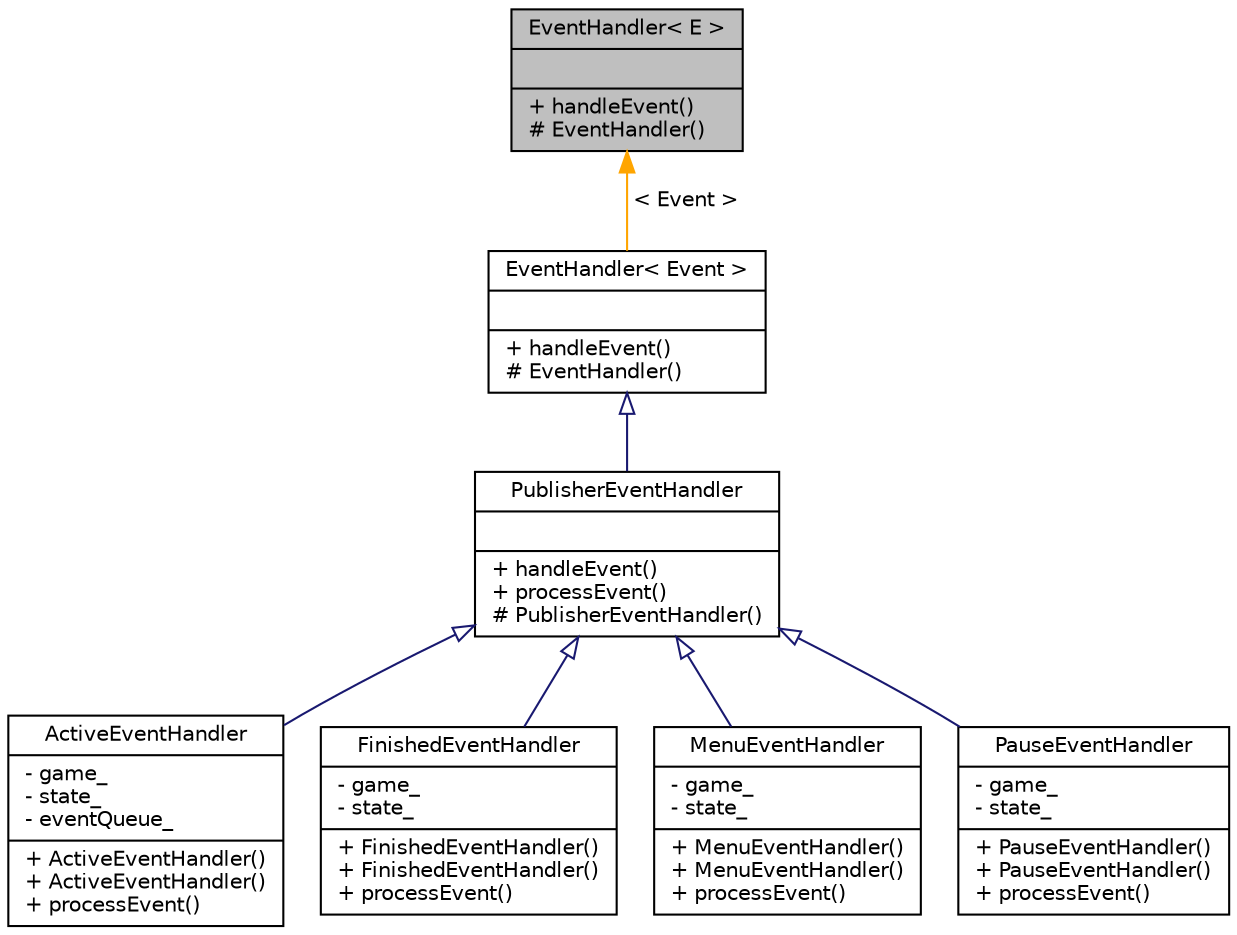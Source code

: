 digraph "EventHandler&lt; E &gt;"
{
 // INTERACTIVE_SVG=YES
 // LATEX_PDF_SIZE
  bgcolor="transparent";
  edge [fontname="Helvetica",fontsize="10",labelfontname="Helvetica",labelfontsize="10"];
  node [fontname="Helvetica",fontsize="10",shape=record];
  Node1 [label="{EventHandler\< E \>\n||+ handleEvent()\l# EventHandler()\l}",height=0.2,width=0.4,color="black", fillcolor="grey75", style="filled", fontcolor="black",tooltip=" "];
  Node1 -> Node2 [dir="back",color="orange",fontsize="10",style="solid",label=" \< Event \>" ,fontname="Helvetica"];
  Node2 [label="{EventHandler\< Event \>\n||+ handleEvent()\l# EventHandler()\l}",height=0.2,width=0.4,color="black",URL="$class_event_handler.html",tooltip=" "];
  Node2 -> Node3 [dir="back",color="midnightblue",fontsize="10",style="solid",arrowtail="onormal",fontname="Helvetica"];
  Node3 [label="{PublisherEventHandler\n||+ handleEvent()\l+ processEvent()\l# PublisherEventHandler()\l}",height=0.2,width=0.4,color="black",URL="$class_publisher_event_handler.html",tooltip="Extended EventHandler for Event class events with publisher capabilities."];
  Node3 -> Node4 [dir="back",color="midnightblue",fontsize="10",style="solid",arrowtail="onormal",fontname="Helvetica"];
  Node4 [label="{ActiveEventHandler\n|- game_\l- state_\l- eventQueue_\l|+ ActiveEventHandler()\l+ ActiveEventHandler()\l+ processEvent()\l}",height=0.2,width=0.4,color="black",URL="$class_active_event_handler.html",tooltip=" "];
  Node3 -> Node5 [dir="back",color="midnightblue",fontsize="10",style="solid",arrowtail="onormal",fontname="Helvetica"];
  Node5 [label="{FinishedEventHandler\n|- game_\l- state_\l|+ FinishedEventHandler()\l+ FinishedEventHandler()\l+ processEvent()\l}",height=0.2,width=0.4,color="black",URL="$class_finished_event_handler.html",tooltip=" "];
  Node3 -> Node6 [dir="back",color="midnightblue",fontsize="10",style="solid",arrowtail="onormal",fontname="Helvetica"];
  Node6 [label="{MenuEventHandler\n|- game_\l- state_\l|+ MenuEventHandler()\l+ MenuEventHandler()\l+ processEvent()\l}",height=0.2,width=0.4,color="black",URL="$class_menu_event_handler.html",tooltip=" "];
  Node3 -> Node7 [dir="back",color="midnightblue",fontsize="10",style="solid",arrowtail="onormal",fontname="Helvetica"];
  Node7 [label="{PauseEventHandler\n|- game_\l- state_\l|+ PauseEventHandler()\l+ PauseEventHandler()\l+ processEvent()\l}",height=0.2,width=0.4,color="black",URL="$class_pause_event_handler.html",tooltip=" "];
}
